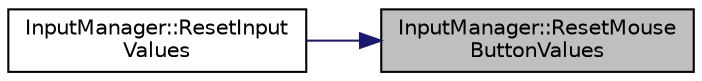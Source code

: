 digraph "InputManager::ResetMouseButtonValues"
{
 // LATEX_PDF_SIZE
  edge [fontname="Helvetica",fontsize="10",labelfontname="Helvetica",labelfontsize="10"];
  node [fontname="Helvetica",fontsize="10",shape=record];
  rankdir="RL";
  Node78 [label="InputManager::ResetMouse\lButtonValues",height=0.2,width=0.4,color="black", fillcolor="grey75", style="filled", fontcolor="black",tooltip="resets mouse button values to their original data"];
  Node78 -> Node79 [dir="back",color="midnightblue",fontsize="10",style="solid",fontname="Helvetica"];
  Node79 [label="InputManager::ResetInput\lValues",height=0.2,width=0.4,color="black", fillcolor="white", style="filled",URL="$class_input_manager.html#a71dfb54d4f12da17bb2f29d5a7673334",tooltip="resets all input values to their original data"];
}
